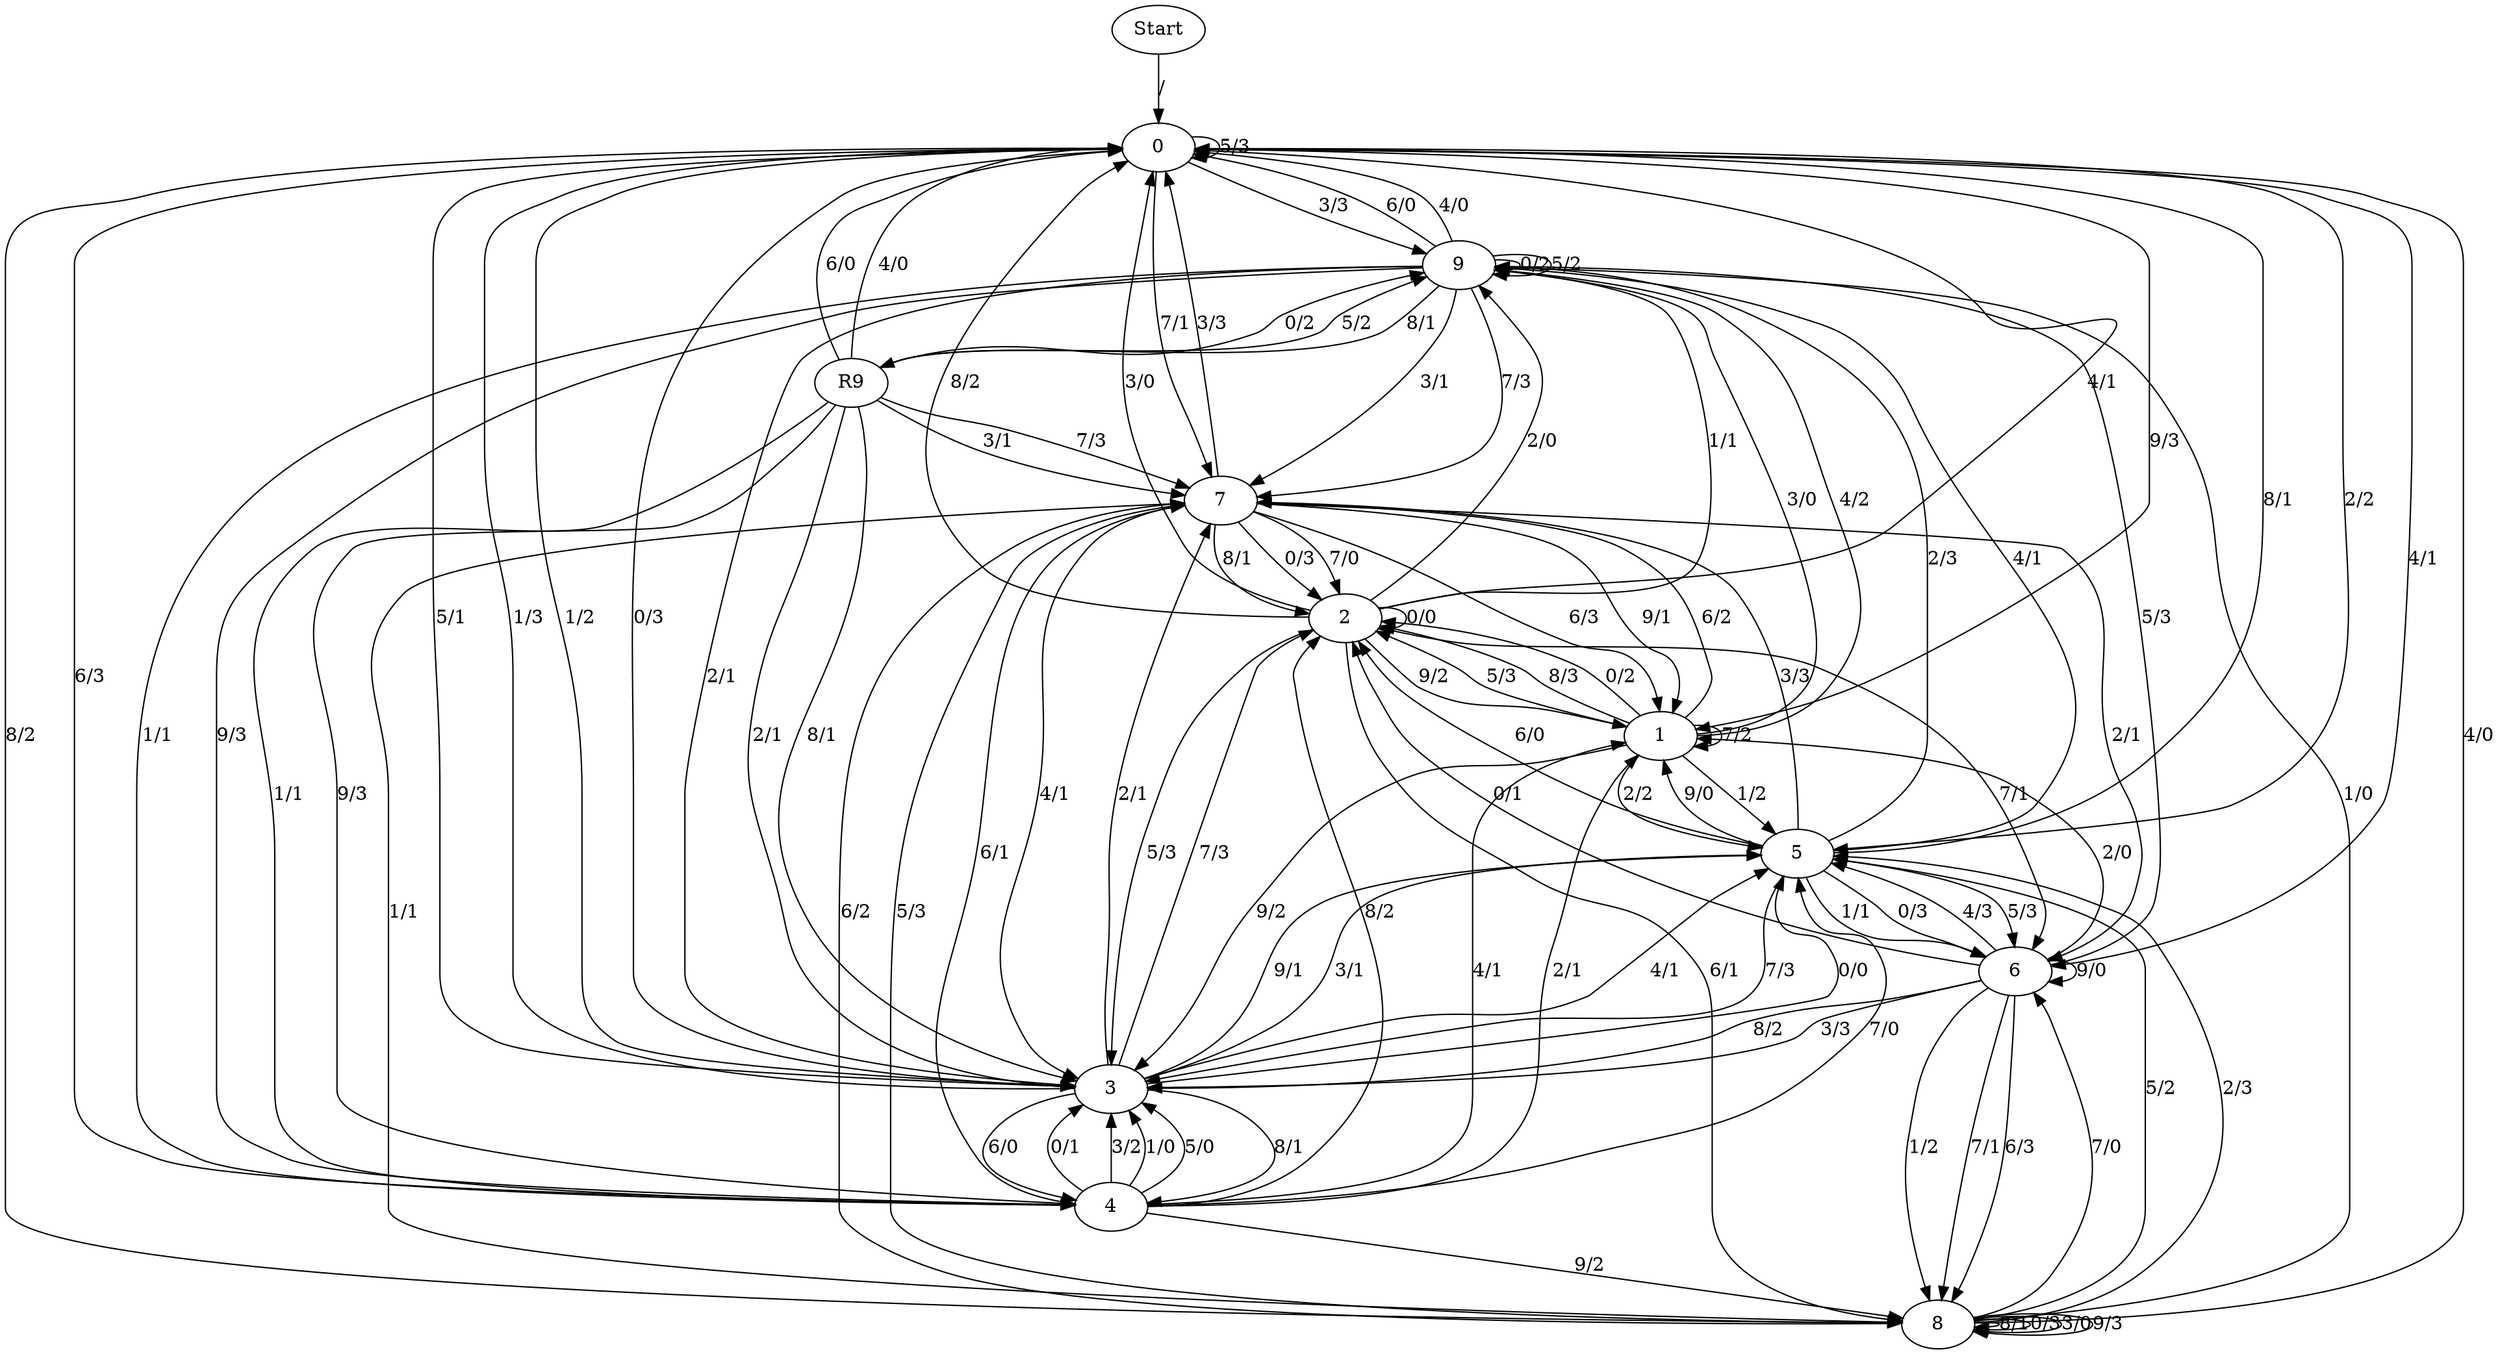digraph {
	Start -> 0 [label="/"]
	0 -> 0 [label="5/3"]
	0 -> 9 [label="3/3"]
	0 -> 4 [label="6/3"]
	0 -> 3 [label="1/2"]
	0 -> 8 [label="8/2"]
	0 -> 3 [label="0/3"]
	0 -> 6 [label="4/1"]
	0 -> 5 [label="2/2"]
	0 -> 7 [label="7/1"]
	0 -> 1 [label="9/3"]
	1 -> 9 [label="3/0"]
	1 -> 7 [label="6/2"]
	1 -> 2 [label="5/3"]
	1 -> 2 [label="8/3"]
	1 -> 5 [label="2/2"]
	1 -> 1 [label="7/2"]
	1 -> 9 [label="4/2"]
	1 -> 3 [label="9/2"]
	1 -> 2 [label="0/2"]
	1 -> 5 [label="1/2"]
	7 -> 0 [label="3/3"]
	7 -> 1 [label="9/1"]
	7 -> 8 [label="1/1"]
	7 -> 3 [label="4/1"]
	7 -> 1 [label="6/3"]
	7 -> 6 [label="2/1"]
	7 -> 8 [label="5/3"]
	7 -> 2 [label="8/1"]
	7 -> 2 [label="0/3"]
	7 -> 2 [label="7/0"]
	8 -> 5 [label="5/2"]
	8 -> 8 [label="8/1"]
	8 -> 8 [label="0/3"]
	8 -> 8 [label="3/0"]
	8 -> 9 [label="1/0"]
	8 -> 8 [label="9/3"]
	8 -> 7 [label="6/2"]
	8 -> 6 [label="7/0"]
	8 -> 5 [label="2/3"]
	8 -> 0 [label="4/0"]
	6 -> 8 [label="1/2"]
	6 -> 8 [label="7/1"]
	6 -> 3 [label="3/3"]
	6 -> 6 [label="9/0"]
	6 -> 9 [label="5/3"]
	6 -> 1 [label="2/0"]
	6 -> 2 [label="0/1"]
	6 -> 5 [label="4/3"]
	6 -> 8 [label="6/3"]
	6 -> 3 [label="8/2"]
	3 -> 4 [label="8/1"]
	3 -> 5 [label="0/0"]
	3 -> 0 [label="5/1"]
	3 -> 2 [label="7/3"]
	3 -> 0 [label="1/3"]
	3 -> 5 [label="9/1"]
	3 -> 4 [label="6/0"]
	3 -> 7 [label="2/1"]
	3 -> 5 [label="3/1"]
	3 -> 5 [label="4/1"]
	5 -> 6 [label="1/1"]
	5 -> 3 [label="7/3"]
	5 -> 9 [label="2/3"]
	5 -> 2 [label="6/0"]
	5 -> 6 [label="0/3"]
	5 -> 0 [label="8/1"]
	5 -> 6 [label="5/3"]
	5 -> 7 [label="3/3"]
	5 -> 9 [label="4/1"]
	5 -> 1 [label="9/0"]
	9 -> 9 [label="0/2"]
	9 -> 0 [label="6/0"]
	9 -> 0 [label="4/0"]
	9 -> 3 [label="2/1"]
	9 -> 7 [label="7/3"]
	9 -> R9 [label="8/1"]
	9 -> 7 [label="3/1"]
	9 -> 4 [label="1/1"]
	9 -> 9 [label="5/2"]
	9 -> 4 [label="9/3"]
	R9 -> 9 [label="0/2"]
	R9 -> 7 [label="3/1"]
	R9 -> 9 [label="5/2"]
	R9 -> 4 [label="1/1"]
	R9 -> 4 [label="9/3"]
	R9 -> 0 [label="4/0"]
	R9 -> 7 [label="7/3"]
	R9 -> 0 [label="6/0"]
	R9 -> 3 [label="8/1"]
	R9 -> 3 [label="2/1"]
	4 -> 7 [label="6/1"]
	4 -> 8 [label="9/2"]
	4 -> 3 [label="0/1"]
	4 -> 3 [label="3/2"]
	4 -> 3 [label="1/0"]
	4 -> 2 [label="8/2"]
	4 -> 1 [label="2/1"]
	4 -> 1 [label="4/1"]
	4 -> 3 [label="5/0"]
	4 -> 5 [label="7/0"]
	2 -> 9 [label="1/1"]
	2 -> 3 [label="5/3"]
	2 -> 2 [label="0/0"]
	2 -> 6 [label="7/1"]
	2 -> 1 [label="9/2"]
	2 -> 9 [label="2/0"]
	2 -> 0 [label="4/1"]
	2 -> 0 [label="8/2"]
	2 -> 0 [label="3/0"]
	2 -> 8 [label="6/1"]
}